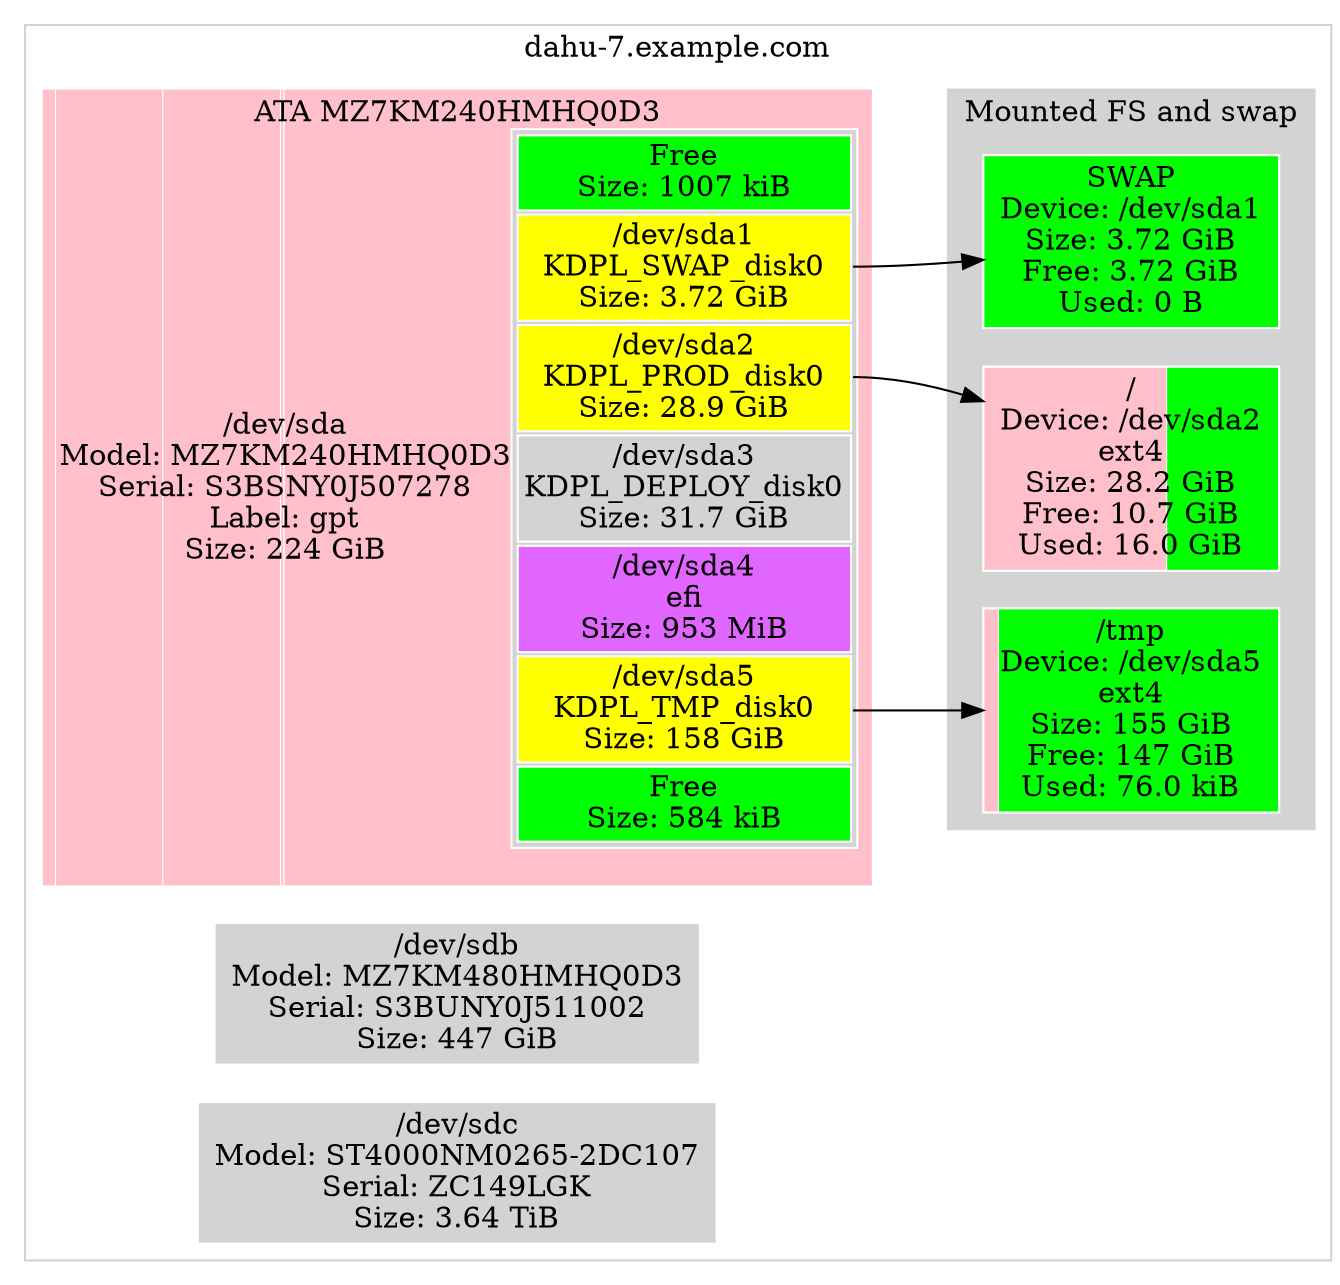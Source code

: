 digraph "dahu-7.example.com"{ // HEADER: MACHINE
	rankdir=LR; // HEADER: MACHINE
	subgraph "cluster_machine@dahu-7.example.com" {
		style=filled;
		color=lightgrey;
		fillcolor=white;
		node [style=filled,color=white,fillcolor=white,shape=rectangle];
			{ "machine@dahu-7.example.com|Partition::GPT@sda" [
				label=<<TABLE BORDER="0" CELLPADDING="0" CELLSPACING="0">
						<TR> <TD COLSPAN="2">ATA MZ7KM240HMHQ0D3</TD> </TR><TR><TD >/dev/sda<BR/>Model: MZ7KM240HMHQ0D3<BR/>Serial: S3BSNY0J507278<BR/>Label: gpt<BR/>Size: 224 GiB</TD>    <TD BGCOLOR="lightgrey">
						<TABLE >
							<TR>
								<TD bgcolor="green">
								Free<BR/>Size: 1007 kiB
								</TD>
							</TR>
							<TR>
								<TD PORT="1" BGCOLOR="yellow">
								/dev/sda1<BR/>KDPL_SWAP_disk0<BR/>Size: 3.72 GiB
								</TD>
							</TR>
							<TR>
								<TD PORT="2" BGCOLOR="yellow">
								/dev/sda2<BR/>KDPL_PROD_disk0<BR/>Size: 28.9 GiB
								</TD>
							</TR>
							<TR>
								<TD PORT="3" BGCOLOR="lightgrey">
								/dev/sda3<BR/>KDPL_DEPLOY_disk0<BR/>Size: 31.7 GiB
								</TD>
							</TR>
							<TR>
								<TD PORT="4" BGCOLOR="mediumorchid1">
								/dev/sda4<BR/>efi<BR/>Size: 953 MiB
								</TD>
							</TR>
							<TR>
								<TD PORT="5" BGCOLOR="yellow">
								/dev/sda5<BR/>KDPL_TMP_disk0<BR/>Size: 158 GiB
								</TD>
							</TR>
							<TR>
								<TD bgcolor="green">
								Free<BR/>Size: 584 kiB
								</TD>
							</TR>
						</TABLE>
						</TD> </TR><TR> <TD COLSPAN="2"> </TD> </TR>
					</TABLE>
				>;
				// Style node
				color=white;
				fillcolor=lightgrey;
				shape="rectangle";
				style=striped;
				fillcolor="green;0.000004:pink;0.016660:pink;0.129136:pink;0.141633:pink;0.004163:pink;0.708401:green;0.000002";
			]; }
			subgraph "cluster_machine@dahu-7.example.com|FS" {
				style=filled;
				color=lightgrey;
				fillcolor=lightgrey;
				node [style=filled,color=white,fillcolor=lightgrey,shape=rectangle];
				{ "machine@dahu-7.example.com|FS|::FS@/" [
					label="/\nDevice: /dev/sda2\next4\nSize: 28.2 GiB\nFree: 10.7 GiB\nUsed: 16.0 GiB";
					style=striped;fillcolor="pink;0.619742.2:green"
				]; }
				{ "machine@dahu-7.example.com|FS|::FS@/tmp" [
					label="/tmp\nDevice: /dev/sda5\next4\nSize: 155 GiB\nFree: 147 GiB\nUsed: 76.0 kiB";
					style=striped;fillcolor="pink;0.051247.2:green"
				]; }
				{ "machine@dahu-7.example.com|FS|::SWAP::Partition@sda1" [
					label="SWAP\nDevice: /dev/sda1\nSize: 3.72 GiB\nFree: 3.72 GiB\nUsed: 0 B";
					style=striped;fillcolor="green"
				]; }
				label="Mounted FS and swap";
			}
			subgraph "cluster_machine@dahu-7.example.com|Libvirt" {
				style=filled;
				color=lightgrey;
				fillcolor=lightgrey;
				node [style=filled,color=white,fillcolor=lightgrey,shape=rectangle];
				label="Libvirt Virtual Machines";
			}
			{ "machine@dahu-7.example.com|Partition::None@sdb" [
				label="/dev/sdb\nModel: MZ7KM480HMHQ0D3\nSerial: S3BUNY0J511002\nSize: 447 GiB";
				fillcolor="lightgrey"
				style=filled
				shape=rectangle
			]; }
			{ "machine@dahu-7.example.com|Partition::None@sdc" [
				label="/dev/sdc\nModel: ST4000NM0265-2DC107\nSerial: ZC149LGK\nSize: 3.64 TiB";
				fillcolor="lightgrey"
				style=filled
				shape=rectangle
			]; }
			// Links for Partition::GPT@sda
			// TARGET LINK: dahu-7.example.com 240057409536 sda "machine@dahu-7.example.com|Partition::GPT@sda"
			// Links for Partition::Table
			// Links for Partition::Table::Part::Free@_1
			// Links for Partition::Table::Part::Data@sda1
			// Links for Partition::Table::Part::Data@sda2
			// Links for Partition::Table::Part::Data@sda3
			// Links for Partition::Table::Part::Data@sda4
			// Links for Partition::Table::Part::Data@sda5
			// Links for Partition::Table::Part::Free@_2
			// Links for FS
			// Links for FS::FS@/
			"machine@dahu-7.example.com|Partition::GPT@sda":"2" -> "machine@dahu-7.example.com|FS|::FS@/"
			// Links for FS::FS@/
			// Links for FS::FS@/tmp
			"machine@dahu-7.example.com|Partition::GPT@sda":"5" -> "machine@dahu-7.example.com|FS|::FS@/tmp"
			// Links for FS::FS@/tmp
			// Links for FS::SWAP::Partition@sda1
			"machine@dahu-7.example.com|Partition::GPT@sda":"1" -> "machine@dahu-7.example.com|FS|::SWAP::Partition@sda1"
			// Links for FS::SWAP::Partition@sda1
			// Links for Libvirt Virtual Machines
			// Links for Partition::None@sdb
			// TARGET LINK: dahu-7.example.com 480103981056 sdb "machine@dahu-7.example.com|Partition::None@sdb"
			// Links for Partition::None@sdc
			// TARGET LINK: dahu-7.example.com 4000787030016 sdc "machine@dahu-7.example.com|Partition::None@sdc"
		label="dahu-7.example.com";
	}
} // FOOTER: MACHINE
